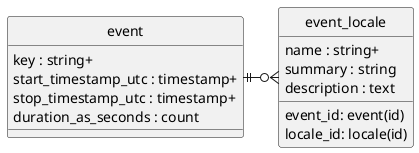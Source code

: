 @startuml uml
skinparam monochrome true
skinparam linetype ortho
hide circle

entity event {
    key : string+
    start_timestamp_utc : timestamp+
    stop_timestamp_utc : timestamp+
    duration_as_seconds : count
}

entity event_locale {
    event_id: event(id)
    locale_id: locale(id)
    name : string+
    summary : string
    description : text
}

event ||-r-o{ event_locale

@enduml
